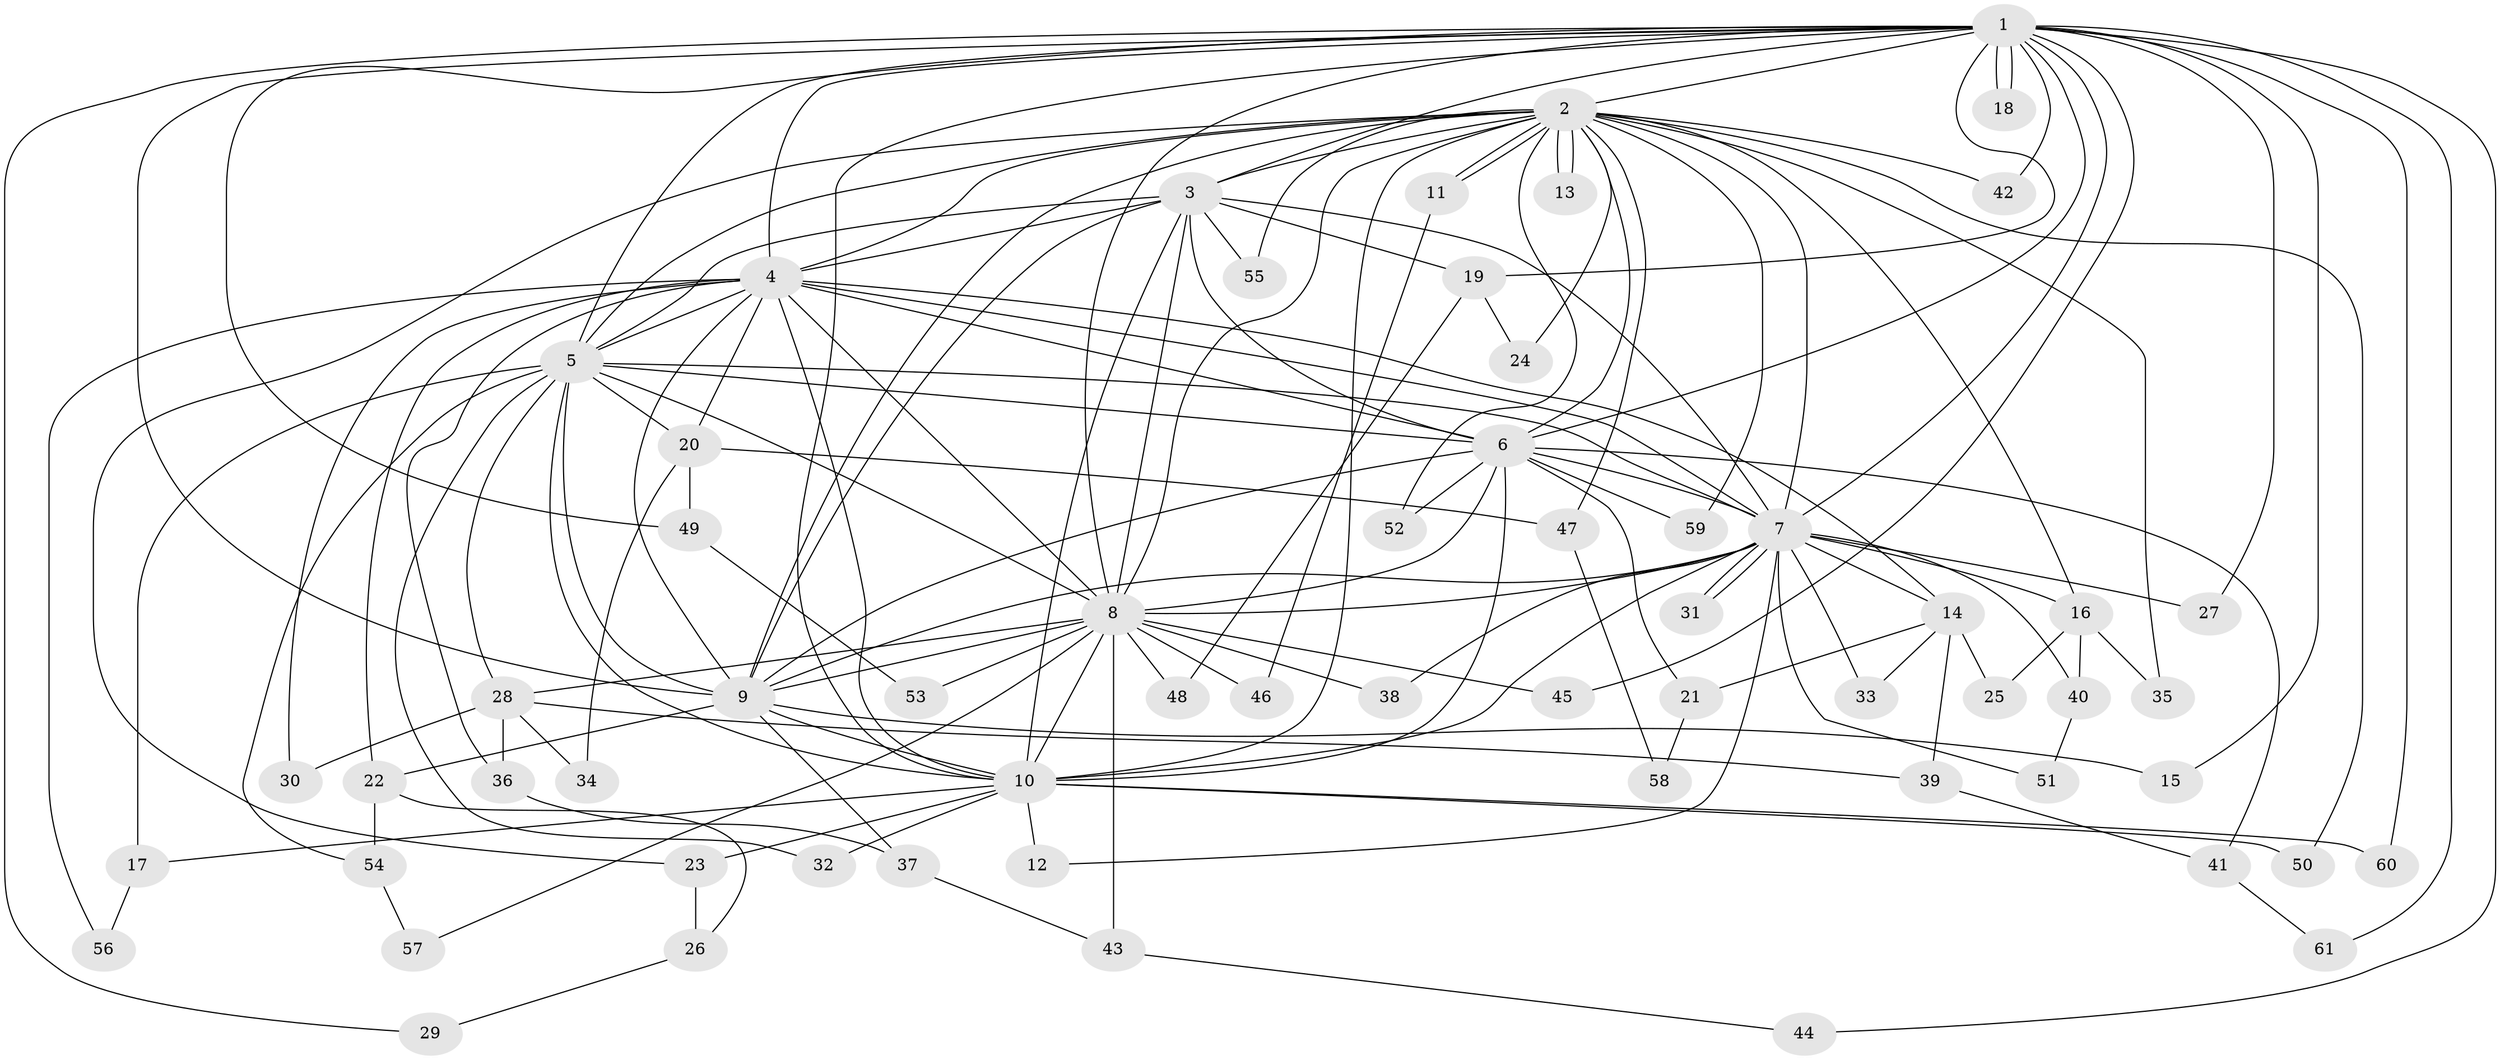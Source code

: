 // coarse degree distribution, {22: 0.023809523809523808, 23: 0.023809523809523808, 7: 0.047619047619047616, 9: 0.023809523809523808, 18: 0.023809523809523808, 14: 0.023809523809523808, 11: 0.023809523809523808, 3: 0.19047619047619047, 2: 0.47619047619047616, 5: 0.07142857142857142, 4: 0.047619047619047616, 6: 0.023809523809523808}
// Generated by graph-tools (version 1.1) at 2025/41/03/06/25 10:41:44]
// undirected, 61 vertices, 147 edges
graph export_dot {
graph [start="1"]
  node [color=gray90,style=filled];
  1;
  2;
  3;
  4;
  5;
  6;
  7;
  8;
  9;
  10;
  11;
  12;
  13;
  14;
  15;
  16;
  17;
  18;
  19;
  20;
  21;
  22;
  23;
  24;
  25;
  26;
  27;
  28;
  29;
  30;
  31;
  32;
  33;
  34;
  35;
  36;
  37;
  38;
  39;
  40;
  41;
  42;
  43;
  44;
  45;
  46;
  47;
  48;
  49;
  50;
  51;
  52;
  53;
  54;
  55;
  56;
  57;
  58;
  59;
  60;
  61;
  1 -- 2;
  1 -- 3;
  1 -- 4;
  1 -- 5;
  1 -- 6;
  1 -- 7;
  1 -- 8;
  1 -- 9;
  1 -- 10;
  1 -- 15;
  1 -- 18;
  1 -- 18;
  1 -- 19;
  1 -- 27;
  1 -- 29;
  1 -- 42;
  1 -- 44;
  1 -- 45;
  1 -- 49;
  1 -- 60;
  1 -- 61;
  2 -- 3;
  2 -- 4;
  2 -- 5;
  2 -- 6;
  2 -- 7;
  2 -- 8;
  2 -- 9;
  2 -- 10;
  2 -- 11;
  2 -- 11;
  2 -- 13;
  2 -- 13;
  2 -- 16;
  2 -- 23;
  2 -- 24;
  2 -- 35;
  2 -- 42;
  2 -- 47;
  2 -- 50;
  2 -- 52;
  2 -- 55;
  2 -- 59;
  3 -- 4;
  3 -- 5;
  3 -- 6;
  3 -- 7;
  3 -- 8;
  3 -- 9;
  3 -- 10;
  3 -- 19;
  3 -- 55;
  4 -- 5;
  4 -- 6;
  4 -- 7;
  4 -- 8;
  4 -- 9;
  4 -- 10;
  4 -- 14;
  4 -- 20;
  4 -- 22;
  4 -- 30;
  4 -- 36;
  4 -- 56;
  5 -- 6;
  5 -- 7;
  5 -- 8;
  5 -- 9;
  5 -- 10;
  5 -- 17;
  5 -- 20;
  5 -- 28;
  5 -- 32;
  5 -- 54;
  6 -- 7;
  6 -- 8;
  6 -- 9;
  6 -- 10;
  6 -- 21;
  6 -- 41;
  6 -- 52;
  6 -- 59;
  7 -- 8;
  7 -- 9;
  7 -- 10;
  7 -- 12;
  7 -- 14;
  7 -- 16;
  7 -- 27;
  7 -- 31;
  7 -- 31;
  7 -- 33;
  7 -- 38;
  7 -- 40;
  7 -- 51;
  8 -- 9;
  8 -- 10;
  8 -- 28;
  8 -- 38;
  8 -- 43;
  8 -- 45;
  8 -- 46;
  8 -- 48;
  8 -- 53;
  8 -- 57;
  9 -- 10;
  9 -- 15;
  9 -- 22;
  9 -- 37;
  10 -- 12;
  10 -- 17;
  10 -- 23;
  10 -- 32;
  10 -- 50;
  10 -- 60;
  11 -- 46;
  14 -- 21;
  14 -- 25;
  14 -- 33;
  14 -- 39;
  16 -- 25;
  16 -- 35;
  16 -- 40;
  17 -- 56;
  19 -- 24;
  19 -- 48;
  20 -- 34;
  20 -- 47;
  20 -- 49;
  21 -- 58;
  22 -- 26;
  22 -- 54;
  23 -- 26;
  26 -- 29;
  28 -- 30;
  28 -- 34;
  28 -- 36;
  28 -- 39;
  36 -- 37;
  37 -- 43;
  39 -- 41;
  40 -- 51;
  41 -- 61;
  43 -- 44;
  47 -- 58;
  49 -- 53;
  54 -- 57;
}
